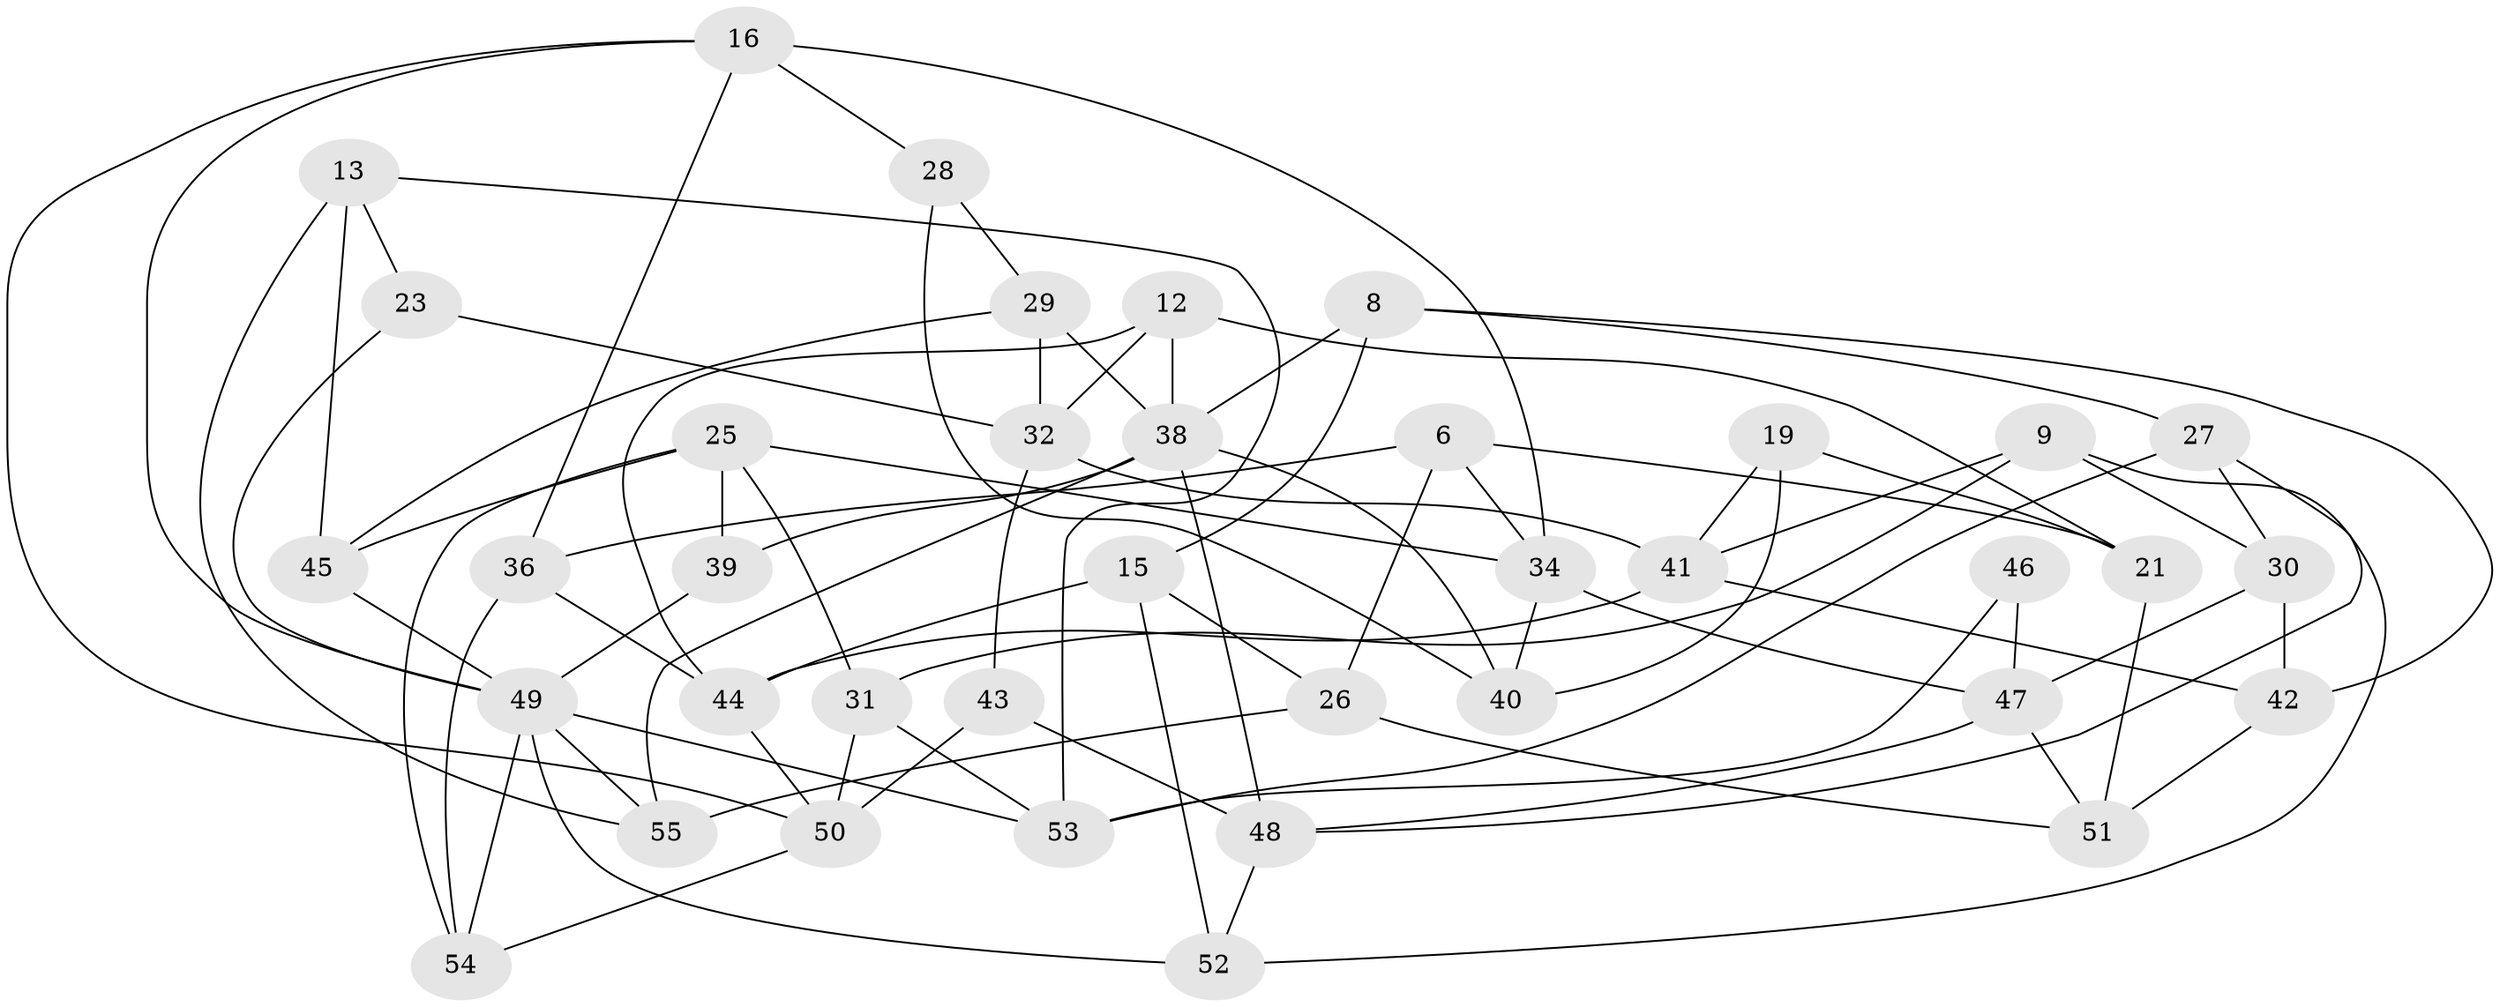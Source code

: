 // original degree distribution, {4: 1.0}
// Generated by graph-tools (version 1.1) at 2025/01/03/04/25 22:01:56]
// undirected, 38 vertices, 81 edges
graph export_dot {
graph [start="1"]
  node [color=gray90,style=filled];
  6;
  8 [super="+3"];
  9;
  12;
  13;
  15;
  16 [super="+5"];
  19;
  21;
  23;
  25 [super="+18"];
  26;
  27;
  28;
  29;
  30;
  31;
  32 [super="+20"];
  34 [super="+33"];
  36;
  38 [super="+7+35"];
  39;
  40 [super="+17"];
  41 [super="+1"];
  42;
  43;
  44 [super="+14"];
  45;
  46;
  47 [super="+37"];
  48 [super="+22"];
  49 [super="+2+24"];
  50 [super="+11"];
  51;
  52;
  53 [super="+10"];
  54;
  55;
  6 -- 21;
  6 -- 26;
  6 -- 36;
  6 -- 34;
  8 -- 38 [weight=3];
  8 -- 15;
  8 -- 42;
  8 -- 27;
  9 -- 52;
  9 -- 31;
  9 -- 30;
  9 -- 41;
  12 -- 21;
  12 -- 44;
  12 -- 32;
  12 -- 38;
  13 -- 23;
  13 -- 45;
  13 -- 55;
  13 -- 53;
  15 -- 52;
  15 -- 26;
  15 -- 44;
  16 -- 36;
  16 -- 50;
  16 -- 49;
  16 -- 34 [weight=2];
  16 -- 28;
  19 -- 40 [weight=2];
  19 -- 21;
  19 -- 41;
  21 -- 51;
  23 -- 49;
  23 -- 32 [weight=2];
  25 -- 39 [weight=2];
  25 -- 45;
  25 -- 31;
  25 -- 34;
  25 -- 54;
  26 -- 51;
  26 -- 55;
  27 -- 30;
  27 -- 53;
  27 -- 48;
  28 -- 29;
  28 -- 40 [weight=2];
  29 -- 38;
  29 -- 32;
  29 -- 45;
  30 -- 47;
  30 -- 42;
  31 -- 53;
  31 -- 50;
  32 -- 41;
  32 -- 43;
  34 -- 40;
  34 -- 47;
  36 -- 54;
  36 -- 44;
  38 -- 39;
  38 -- 48 [weight=2];
  38 -- 55;
  38 -- 40;
  39 -- 49;
  41 -- 42;
  41 -- 44 [weight=2];
  42 -- 51;
  43 -- 50 [weight=2];
  43 -- 48;
  44 -- 50;
  45 -- 49;
  46 -- 53 [weight=2];
  46 -- 47 [weight=2];
  47 -- 48;
  47 -- 51;
  48 -- 52;
  49 -- 53;
  49 -- 52;
  49 -- 54;
  49 -- 55;
  50 -- 54;
}
